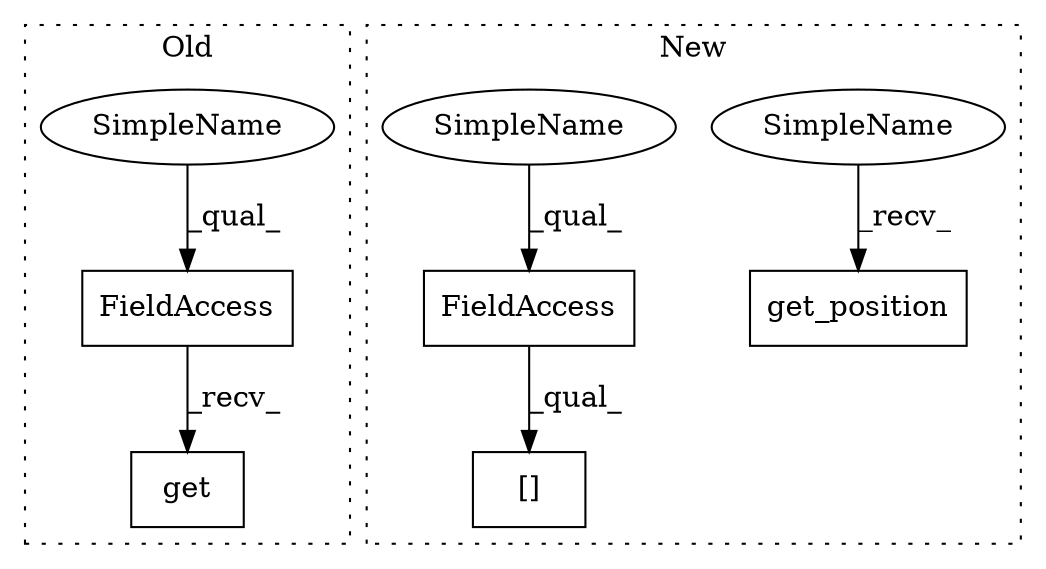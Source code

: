 digraph G {
subgraph cluster0 {
1 [label="get" a="32" s="14405,14424" l="4,1" shape="box"];
3 [label="FieldAccess" a="22" s="14389" l="15" shape="box"];
6 [label="SimpleName" a="42" s="14389" l="4" shape="ellipse"];
label = "Old";
style="dotted";
}
subgraph cluster1 {
2 [label="get_position" a="32" s="14476,14494" l="13,1" shape="box"];
4 [label="FieldAccess" a="22" s="14626" l="24" shape="box"];
5 [label="[]" a="2" s="14626,14657" l="25,1" shape="box"];
7 [label="SimpleName" a="42" s="14471" l="4" shape="ellipse"];
8 [label="SimpleName" a="42" s="14626" l="4" shape="ellipse"];
label = "New";
style="dotted";
}
3 -> 1 [label="_recv_"];
4 -> 5 [label="_qual_"];
6 -> 3 [label="_qual_"];
7 -> 2 [label="_recv_"];
8 -> 4 [label="_qual_"];
}